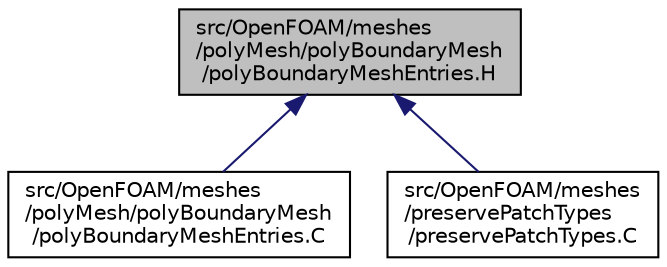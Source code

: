 digraph "src/OpenFOAM/meshes/polyMesh/polyBoundaryMesh/polyBoundaryMeshEntries.H"
{
  bgcolor="transparent";
  edge [fontname="Helvetica",fontsize="10",labelfontname="Helvetica",labelfontsize="10"];
  node [fontname="Helvetica",fontsize="10",shape=record];
  Node1 [label="src/OpenFOAM/meshes\l/polyMesh/polyBoundaryMesh\l/polyBoundaryMeshEntries.H",height=0.2,width=0.4,color="black", fillcolor="grey75", style="filled", fontcolor="black"];
  Node1 -> Node2 [dir="back",color="midnightblue",fontsize="10",style="solid",fontname="Helvetica"];
  Node2 [label="src/OpenFOAM/meshes\l/polyMesh/polyBoundaryMesh\l/polyBoundaryMeshEntries.C",height=0.2,width=0.4,color="black",URL="$a08798.html"];
  Node1 -> Node3 [dir="back",color="midnightblue",fontsize="10",style="solid",fontname="Helvetica"];
  Node3 [label="src/OpenFOAM/meshes\l/preservePatchTypes\l/preservePatchTypes.C",height=0.2,width=0.4,color="black",URL="$a08873.html"];
}
